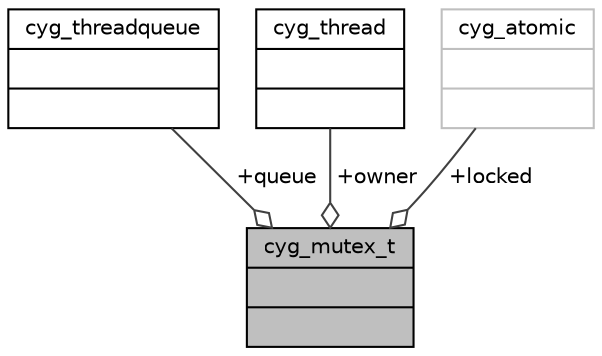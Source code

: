 digraph "cyg_mutex_t"
{
  edge [fontname="Helvetica",fontsize="10",labelfontname="Helvetica",labelfontsize="10"];
  node [fontname="Helvetica",fontsize="10",shape=record];
  Node1 [label="{cyg_mutex_t\n||}",height=0.2,width=0.4,color="black", fillcolor="grey75", style="filled" fontcolor="black"];
  Node2 -> Node1 [color="grey25",fontsize="10",style="solid",label=" +queue" ,arrowhead="odiamond",fontname="Helvetica"];
  Node2 [label="{cyg_threadqueue\n||}",height=0.2,width=0.4,color="black", fillcolor="white", style="filled",URL="$structcyg__threadqueue.html"];
  Node3 -> Node1 [color="grey25",fontsize="10",style="solid",label=" +owner" ,arrowhead="odiamond",fontname="Helvetica"];
  Node3 [label="{cyg_thread\n||}",height=0.2,width=0.4,color="black", fillcolor="white", style="filled",URL="$structcyg__thread.html"];
  Node4 -> Node1 [color="grey25",fontsize="10",style="solid",label=" +locked" ,arrowhead="odiamond",fontname="Helvetica"];
  Node4 [label="{cyg_atomic\n||}",height=0.2,width=0.4,color="grey75", fillcolor="white", style="filled"];
}
